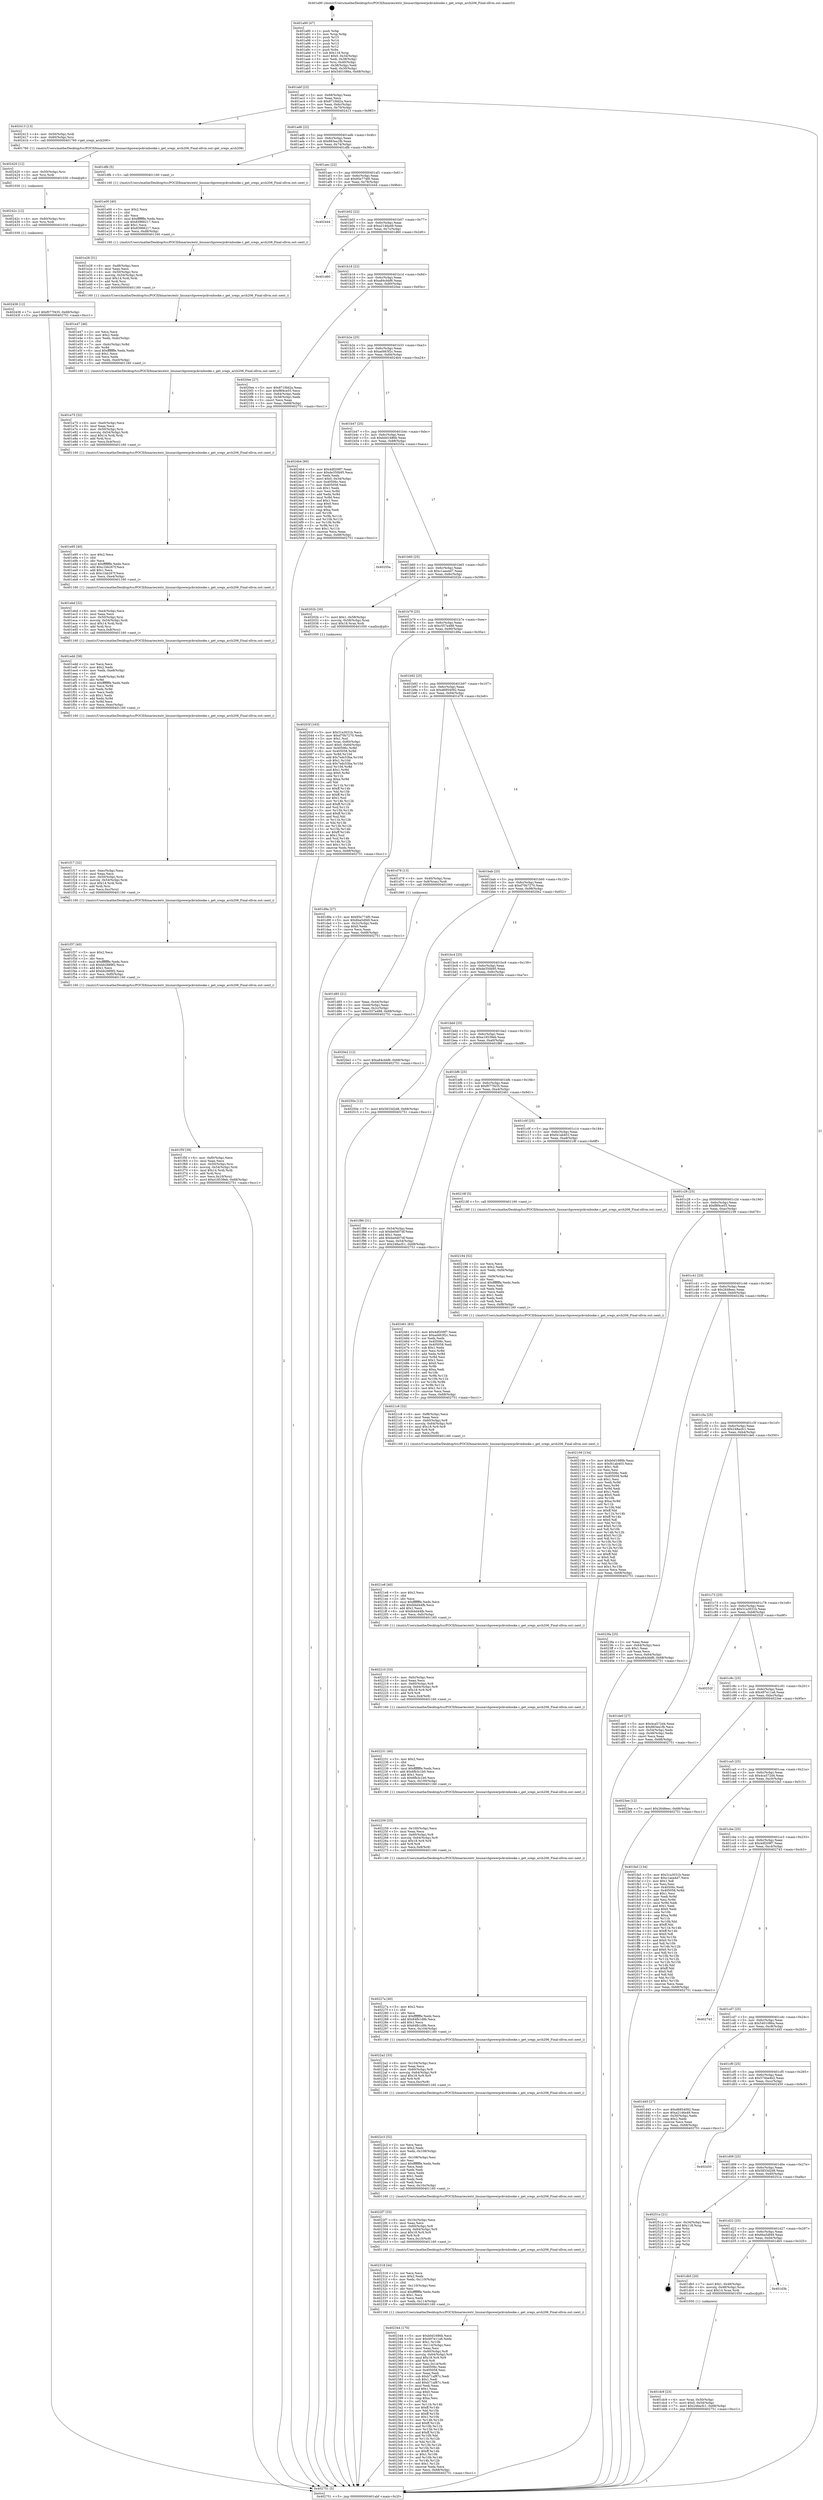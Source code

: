 digraph "0x401a90" {
  label = "0x401a90 (/mnt/c/Users/mathe/Desktop/tcc/POCII/binaries/extr_linuxarchpowerpckvmbooke.c_get_sregs_arch206_Final-ollvm.out::main(0))"
  labelloc = "t"
  node[shape=record]

  Entry [label="",width=0.3,height=0.3,shape=circle,fillcolor=black,style=filled]
  "0x401abf" [label="{
     0x401abf [23]\l
     | [instrs]\l
     &nbsp;&nbsp;0x401abf \<+3\>: mov -0x68(%rbp),%eax\l
     &nbsp;&nbsp;0x401ac2 \<+2\>: mov %eax,%ecx\l
     &nbsp;&nbsp;0x401ac4 \<+6\>: sub $0x871fdd2a,%ecx\l
     &nbsp;&nbsp;0x401aca \<+3\>: mov %eax,-0x6c(%rbp)\l
     &nbsp;&nbsp;0x401acd \<+3\>: mov %ecx,-0x70(%rbp)\l
     &nbsp;&nbsp;0x401ad0 \<+6\>: je 0000000000402413 \<main+0x983\>\l
  }"]
  "0x402413" [label="{
     0x402413 [13]\l
     | [instrs]\l
     &nbsp;&nbsp;0x402413 \<+4\>: mov -0x50(%rbp),%rdi\l
     &nbsp;&nbsp;0x402417 \<+4\>: mov -0x60(%rbp),%rsi\l
     &nbsp;&nbsp;0x40241b \<+5\>: call 0000000000401760 \<get_sregs_arch206\>\l
     | [calls]\l
     &nbsp;&nbsp;0x401760 \{1\} (/mnt/c/Users/mathe/Desktop/tcc/POCII/binaries/extr_linuxarchpowerpckvmbooke.c_get_sregs_arch206_Final-ollvm.out::get_sregs_arch206)\l
  }"]
  "0x401ad6" [label="{
     0x401ad6 [22]\l
     | [instrs]\l
     &nbsp;&nbsp;0x401ad6 \<+5\>: jmp 0000000000401adb \<main+0x4b\>\l
     &nbsp;&nbsp;0x401adb \<+3\>: mov -0x6c(%rbp),%eax\l
     &nbsp;&nbsp;0x401ade \<+5\>: sub $0x883ea1fb,%eax\l
     &nbsp;&nbsp;0x401ae3 \<+3\>: mov %eax,-0x74(%rbp)\l
     &nbsp;&nbsp;0x401ae6 \<+6\>: je 0000000000401dfb \<main+0x36b\>\l
  }"]
  Exit [label="",width=0.3,height=0.3,shape=circle,fillcolor=black,style=filled,peripheries=2]
  "0x401dfb" [label="{
     0x401dfb [5]\l
     | [instrs]\l
     &nbsp;&nbsp;0x401dfb \<+5\>: call 0000000000401160 \<next_i\>\l
     | [calls]\l
     &nbsp;&nbsp;0x401160 \{1\} (/mnt/c/Users/mathe/Desktop/tcc/POCII/binaries/extr_linuxarchpowerpckvmbooke.c_get_sregs_arch206_Final-ollvm.out::next_i)\l
  }"]
  "0x401aec" [label="{
     0x401aec [22]\l
     | [instrs]\l
     &nbsp;&nbsp;0x401aec \<+5\>: jmp 0000000000401af1 \<main+0x61\>\l
     &nbsp;&nbsp;0x401af1 \<+3\>: mov -0x6c(%rbp),%eax\l
     &nbsp;&nbsp;0x401af4 \<+5\>: sub $0x95e774f0,%eax\l
     &nbsp;&nbsp;0x401af9 \<+3\>: mov %eax,-0x78(%rbp)\l
     &nbsp;&nbsp;0x401afc \<+6\>: je 0000000000402444 \<main+0x9b4\>\l
  }"]
  "0x402438" [label="{
     0x402438 [12]\l
     | [instrs]\l
     &nbsp;&nbsp;0x402438 \<+7\>: movl $0xf077f435,-0x68(%rbp)\l
     &nbsp;&nbsp;0x40243f \<+5\>: jmp 0000000000402751 \<main+0xcc1\>\l
  }"]
  "0x402444" [label="{
     0x402444\l
  }", style=dashed]
  "0x401b02" [label="{
     0x401b02 [22]\l
     | [instrs]\l
     &nbsp;&nbsp;0x401b02 \<+5\>: jmp 0000000000401b07 \<main+0x77\>\l
     &nbsp;&nbsp;0x401b07 \<+3\>: mov -0x6c(%rbp),%eax\l
     &nbsp;&nbsp;0x401b0a \<+5\>: sub $0xa2146a49,%eax\l
     &nbsp;&nbsp;0x401b0f \<+3\>: mov %eax,-0x7c(%rbp)\l
     &nbsp;&nbsp;0x401b12 \<+6\>: je 0000000000401d60 \<main+0x2d0\>\l
  }"]
  "0x40242c" [label="{
     0x40242c [12]\l
     | [instrs]\l
     &nbsp;&nbsp;0x40242c \<+4\>: mov -0x60(%rbp),%rsi\l
     &nbsp;&nbsp;0x402430 \<+3\>: mov %rsi,%rdi\l
     &nbsp;&nbsp;0x402433 \<+5\>: call 0000000000401030 \<free@plt\>\l
     | [calls]\l
     &nbsp;&nbsp;0x401030 \{1\} (unknown)\l
  }"]
  "0x401d60" [label="{
     0x401d60\l
  }", style=dashed]
  "0x401b18" [label="{
     0x401b18 [22]\l
     | [instrs]\l
     &nbsp;&nbsp;0x401b18 \<+5\>: jmp 0000000000401b1d \<main+0x8d\>\l
     &nbsp;&nbsp;0x401b1d \<+3\>: mov -0x6c(%rbp),%eax\l
     &nbsp;&nbsp;0x401b20 \<+5\>: sub $0xa84cbbf6,%eax\l
     &nbsp;&nbsp;0x401b25 \<+3\>: mov %eax,-0x80(%rbp)\l
     &nbsp;&nbsp;0x401b28 \<+6\>: je 00000000004020ee \<main+0x65e\>\l
  }"]
  "0x402420" [label="{
     0x402420 [12]\l
     | [instrs]\l
     &nbsp;&nbsp;0x402420 \<+4\>: mov -0x50(%rbp),%rsi\l
     &nbsp;&nbsp;0x402424 \<+3\>: mov %rsi,%rdi\l
     &nbsp;&nbsp;0x402427 \<+5\>: call 0000000000401030 \<free@plt\>\l
     | [calls]\l
     &nbsp;&nbsp;0x401030 \{1\} (unknown)\l
  }"]
  "0x4020ee" [label="{
     0x4020ee [27]\l
     | [instrs]\l
     &nbsp;&nbsp;0x4020ee \<+5\>: mov $0x871fdd2a,%eax\l
     &nbsp;&nbsp;0x4020f3 \<+5\>: mov $0xf8f4ce55,%ecx\l
     &nbsp;&nbsp;0x4020f8 \<+3\>: mov -0x64(%rbp),%edx\l
     &nbsp;&nbsp;0x4020fb \<+3\>: cmp -0x58(%rbp),%edx\l
     &nbsp;&nbsp;0x4020fe \<+3\>: cmovl %ecx,%eax\l
     &nbsp;&nbsp;0x402101 \<+3\>: mov %eax,-0x68(%rbp)\l
     &nbsp;&nbsp;0x402104 \<+5\>: jmp 0000000000402751 \<main+0xcc1\>\l
  }"]
  "0x401b2e" [label="{
     0x401b2e [25]\l
     | [instrs]\l
     &nbsp;&nbsp;0x401b2e \<+5\>: jmp 0000000000401b33 \<main+0xa3\>\l
     &nbsp;&nbsp;0x401b33 \<+3\>: mov -0x6c(%rbp),%eax\l
     &nbsp;&nbsp;0x401b36 \<+5\>: sub $0xad463f2c,%eax\l
     &nbsp;&nbsp;0x401b3b \<+6\>: mov %eax,-0x84(%rbp)\l
     &nbsp;&nbsp;0x401b41 \<+6\>: je 00000000004024b4 \<main+0xa24\>\l
  }"]
  "0x402344" [label="{
     0x402344 [170]\l
     | [instrs]\l
     &nbsp;&nbsp;0x402344 \<+5\>: mov $0xb0d1686b,%ecx\l
     &nbsp;&nbsp;0x402349 \<+5\>: mov $0x497e11a6,%edx\l
     &nbsp;&nbsp;0x40234e \<+3\>: mov $0x1,%r10b\l
     &nbsp;&nbsp;0x402351 \<+6\>: mov -0x114(%rbp),%esi\l
     &nbsp;&nbsp;0x402357 \<+3\>: imul %eax,%esi\l
     &nbsp;&nbsp;0x40235a \<+4\>: mov -0x60(%rbp),%r8\l
     &nbsp;&nbsp;0x40235e \<+4\>: movslq -0x64(%rbp),%r9\l
     &nbsp;&nbsp;0x402362 \<+4\>: imul $0x18,%r9,%r9\l
     &nbsp;&nbsp;0x402366 \<+3\>: add %r9,%r8\l
     &nbsp;&nbsp;0x402369 \<+4\>: mov %esi,0x14(%r8)\l
     &nbsp;&nbsp;0x40236d \<+7\>: mov 0x40506c,%eax\l
     &nbsp;&nbsp;0x402374 \<+7\>: mov 0x405058,%esi\l
     &nbsp;&nbsp;0x40237b \<+2\>: mov %eax,%edi\l
     &nbsp;&nbsp;0x40237d \<+6\>: sub $0xb71af87c,%edi\l
     &nbsp;&nbsp;0x402383 \<+3\>: sub $0x1,%edi\l
     &nbsp;&nbsp;0x402386 \<+6\>: add $0xb71af87c,%edi\l
     &nbsp;&nbsp;0x40238c \<+3\>: imul %edi,%eax\l
     &nbsp;&nbsp;0x40238f \<+3\>: and $0x1,%eax\l
     &nbsp;&nbsp;0x402392 \<+3\>: cmp $0x0,%eax\l
     &nbsp;&nbsp;0x402395 \<+4\>: sete %r11b\l
     &nbsp;&nbsp;0x402399 \<+3\>: cmp $0xa,%esi\l
     &nbsp;&nbsp;0x40239c \<+3\>: setl %bl\l
     &nbsp;&nbsp;0x40239f \<+3\>: mov %r11b,%r14b\l
     &nbsp;&nbsp;0x4023a2 \<+4\>: xor $0xff,%r14b\l
     &nbsp;&nbsp;0x4023a6 \<+3\>: mov %bl,%r15b\l
     &nbsp;&nbsp;0x4023a9 \<+4\>: xor $0xff,%r15b\l
     &nbsp;&nbsp;0x4023ad \<+4\>: xor $0x1,%r10b\l
     &nbsp;&nbsp;0x4023b1 \<+3\>: mov %r14b,%r12b\l
     &nbsp;&nbsp;0x4023b4 \<+4\>: and $0xff,%r12b\l
     &nbsp;&nbsp;0x4023b8 \<+3\>: and %r10b,%r11b\l
     &nbsp;&nbsp;0x4023bb \<+3\>: mov %r15b,%r13b\l
     &nbsp;&nbsp;0x4023be \<+4\>: and $0xff,%r13b\l
     &nbsp;&nbsp;0x4023c2 \<+3\>: and %r10b,%bl\l
     &nbsp;&nbsp;0x4023c5 \<+3\>: or %r11b,%r12b\l
     &nbsp;&nbsp;0x4023c8 \<+3\>: or %bl,%r13b\l
     &nbsp;&nbsp;0x4023cb \<+3\>: xor %r13b,%r12b\l
     &nbsp;&nbsp;0x4023ce \<+3\>: or %r15b,%r14b\l
     &nbsp;&nbsp;0x4023d1 \<+4\>: xor $0xff,%r14b\l
     &nbsp;&nbsp;0x4023d5 \<+4\>: or $0x1,%r10b\l
     &nbsp;&nbsp;0x4023d9 \<+3\>: and %r10b,%r14b\l
     &nbsp;&nbsp;0x4023dc \<+3\>: or %r14b,%r12b\l
     &nbsp;&nbsp;0x4023df \<+4\>: test $0x1,%r12b\l
     &nbsp;&nbsp;0x4023e3 \<+3\>: cmovne %edx,%ecx\l
     &nbsp;&nbsp;0x4023e6 \<+3\>: mov %ecx,-0x68(%rbp)\l
     &nbsp;&nbsp;0x4023e9 \<+5\>: jmp 0000000000402751 \<main+0xcc1\>\l
  }"]
  "0x4024b4" [label="{
     0x4024b4 [90]\l
     | [instrs]\l
     &nbsp;&nbsp;0x4024b4 \<+5\>: mov $0x4df209f7,%eax\l
     &nbsp;&nbsp;0x4024b9 \<+5\>: mov $0xde350b95,%ecx\l
     &nbsp;&nbsp;0x4024be \<+2\>: xor %edx,%edx\l
     &nbsp;&nbsp;0x4024c0 \<+7\>: movl $0x0,-0x34(%rbp)\l
     &nbsp;&nbsp;0x4024c7 \<+7\>: mov 0x40506c,%esi\l
     &nbsp;&nbsp;0x4024ce \<+7\>: mov 0x405058,%edi\l
     &nbsp;&nbsp;0x4024d5 \<+3\>: sub $0x1,%edx\l
     &nbsp;&nbsp;0x4024d8 \<+3\>: mov %esi,%r8d\l
     &nbsp;&nbsp;0x4024db \<+3\>: add %edx,%r8d\l
     &nbsp;&nbsp;0x4024de \<+4\>: imul %r8d,%esi\l
     &nbsp;&nbsp;0x4024e2 \<+3\>: and $0x1,%esi\l
     &nbsp;&nbsp;0x4024e5 \<+3\>: cmp $0x0,%esi\l
     &nbsp;&nbsp;0x4024e8 \<+4\>: sete %r9b\l
     &nbsp;&nbsp;0x4024ec \<+3\>: cmp $0xa,%edi\l
     &nbsp;&nbsp;0x4024ef \<+4\>: setl %r10b\l
     &nbsp;&nbsp;0x4024f3 \<+3\>: mov %r9b,%r11b\l
     &nbsp;&nbsp;0x4024f6 \<+3\>: and %r10b,%r11b\l
     &nbsp;&nbsp;0x4024f9 \<+3\>: xor %r10b,%r9b\l
     &nbsp;&nbsp;0x4024fc \<+3\>: or %r9b,%r11b\l
     &nbsp;&nbsp;0x4024ff \<+4\>: test $0x1,%r11b\l
     &nbsp;&nbsp;0x402503 \<+3\>: cmovne %ecx,%eax\l
     &nbsp;&nbsp;0x402506 \<+3\>: mov %eax,-0x68(%rbp)\l
     &nbsp;&nbsp;0x402509 \<+5\>: jmp 0000000000402751 \<main+0xcc1\>\l
  }"]
  "0x401b47" [label="{
     0x401b47 [25]\l
     | [instrs]\l
     &nbsp;&nbsp;0x401b47 \<+5\>: jmp 0000000000401b4c \<main+0xbc\>\l
     &nbsp;&nbsp;0x401b4c \<+3\>: mov -0x6c(%rbp),%eax\l
     &nbsp;&nbsp;0x401b4f \<+5\>: sub $0xb0d1686b,%eax\l
     &nbsp;&nbsp;0x401b54 \<+6\>: mov %eax,-0x88(%rbp)\l
     &nbsp;&nbsp;0x401b5a \<+6\>: je 000000000040255a \<main+0xaca\>\l
  }"]
  "0x402318" [label="{
     0x402318 [44]\l
     | [instrs]\l
     &nbsp;&nbsp;0x402318 \<+2\>: xor %ecx,%ecx\l
     &nbsp;&nbsp;0x40231a \<+5\>: mov $0x2,%edx\l
     &nbsp;&nbsp;0x40231f \<+6\>: mov %edx,-0x110(%rbp)\l
     &nbsp;&nbsp;0x402325 \<+1\>: cltd\l
     &nbsp;&nbsp;0x402326 \<+6\>: mov -0x110(%rbp),%esi\l
     &nbsp;&nbsp;0x40232c \<+2\>: idiv %esi\l
     &nbsp;&nbsp;0x40232e \<+6\>: imul $0xfffffffe,%edx,%edx\l
     &nbsp;&nbsp;0x402334 \<+3\>: sub $0x1,%ecx\l
     &nbsp;&nbsp;0x402337 \<+2\>: sub %ecx,%edx\l
     &nbsp;&nbsp;0x402339 \<+6\>: mov %edx,-0x114(%rbp)\l
     &nbsp;&nbsp;0x40233f \<+5\>: call 0000000000401160 \<next_i\>\l
     | [calls]\l
     &nbsp;&nbsp;0x401160 \{1\} (/mnt/c/Users/mathe/Desktop/tcc/POCII/binaries/extr_linuxarchpowerpckvmbooke.c_get_sregs_arch206_Final-ollvm.out::next_i)\l
  }"]
  "0x40255a" [label="{
     0x40255a\l
  }", style=dashed]
  "0x401b60" [label="{
     0x401b60 [25]\l
     | [instrs]\l
     &nbsp;&nbsp;0x401b60 \<+5\>: jmp 0000000000401b65 \<main+0xd5\>\l
     &nbsp;&nbsp;0x401b65 \<+3\>: mov -0x6c(%rbp),%eax\l
     &nbsp;&nbsp;0x401b68 \<+5\>: sub $0xc1aea4d7,%eax\l
     &nbsp;&nbsp;0x401b6d \<+6\>: mov %eax,-0x8c(%rbp)\l
     &nbsp;&nbsp;0x401b73 \<+6\>: je 000000000040202b \<main+0x59b\>\l
  }"]
  "0x4022f7" [label="{
     0x4022f7 [33]\l
     | [instrs]\l
     &nbsp;&nbsp;0x4022f7 \<+6\>: mov -0x10c(%rbp),%ecx\l
     &nbsp;&nbsp;0x4022fd \<+3\>: imul %eax,%ecx\l
     &nbsp;&nbsp;0x402300 \<+4\>: mov -0x60(%rbp),%r8\l
     &nbsp;&nbsp;0x402304 \<+4\>: movslq -0x64(%rbp),%r9\l
     &nbsp;&nbsp;0x402308 \<+4\>: imul $0x18,%r9,%r9\l
     &nbsp;&nbsp;0x40230c \<+3\>: add %r9,%r8\l
     &nbsp;&nbsp;0x40230f \<+4\>: mov %ecx,0x10(%r8)\l
     &nbsp;&nbsp;0x402313 \<+5\>: call 0000000000401160 \<next_i\>\l
     | [calls]\l
     &nbsp;&nbsp;0x401160 \{1\} (/mnt/c/Users/mathe/Desktop/tcc/POCII/binaries/extr_linuxarchpowerpckvmbooke.c_get_sregs_arch206_Final-ollvm.out::next_i)\l
  }"]
  "0x40202b" [label="{
     0x40202b [20]\l
     | [instrs]\l
     &nbsp;&nbsp;0x40202b \<+7\>: movl $0x1,-0x58(%rbp)\l
     &nbsp;&nbsp;0x402032 \<+4\>: movslq -0x58(%rbp),%rax\l
     &nbsp;&nbsp;0x402036 \<+4\>: imul $0x18,%rax,%rdi\l
     &nbsp;&nbsp;0x40203a \<+5\>: call 0000000000401050 \<malloc@plt\>\l
     | [calls]\l
     &nbsp;&nbsp;0x401050 \{1\} (unknown)\l
  }"]
  "0x401b79" [label="{
     0x401b79 [25]\l
     | [instrs]\l
     &nbsp;&nbsp;0x401b79 \<+5\>: jmp 0000000000401b7e \<main+0xee\>\l
     &nbsp;&nbsp;0x401b7e \<+3\>: mov -0x6c(%rbp),%eax\l
     &nbsp;&nbsp;0x401b81 \<+5\>: sub $0xc557a488,%eax\l
     &nbsp;&nbsp;0x401b86 \<+6\>: mov %eax,-0x90(%rbp)\l
     &nbsp;&nbsp;0x401b8c \<+6\>: je 0000000000401d9a \<main+0x30a\>\l
  }"]
  "0x4022c3" [label="{
     0x4022c3 [52]\l
     | [instrs]\l
     &nbsp;&nbsp;0x4022c3 \<+2\>: xor %ecx,%ecx\l
     &nbsp;&nbsp;0x4022c5 \<+5\>: mov $0x2,%edx\l
     &nbsp;&nbsp;0x4022ca \<+6\>: mov %edx,-0x108(%rbp)\l
     &nbsp;&nbsp;0x4022d0 \<+1\>: cltd\l
     &nbsp;&nbsp;0x4022d1 \<+6\>: mov -0x108(%rbp),%esi\l
     &nbsp;&nbsp;0x4022d7 \<+2\>: idiv %esi\l
     &nbsp;&nbsp;0x4022d9 \<+6\>: imul $0xfffffffe,%edx,%edx\l
     &nbsp;&nbsp;0x4022df \<+2\>: mov %ecx,%edi\l
     &nbsp;&nbsp;0x4022e1 \<+2\>: sub %edx,%edi\l
     &nbsp;&nbsp;0x4022e3 \<+2\>: mov %ecx,%edx\l
     &nbsp;&nbsp;0x4022e5 \<+3\>: sub $0x1,%edx\l
     &nbsp;&nbsp;0x4022e8 \<+2\>: add %edx,%edi\l
     &nbsp;&nbsp;0x4022ea \<+2\>: sub %edi,%ecx\l
     &nbsp;&nbsp;0x4022ec \<+6\>: mov %ecx,-0x10c(%rbp)\l
     &nbsp;&nbsp;0x4022f2 \<+5\>: call 0000000000401160 \<next_i\>\l
     | [calls]\l
     &nbsp;&nbsp;0x401160 \{1\} (/mnt/c/Users/mathe/Desktop/tcc/POCII/binaries/extr_linuxarchpowerpckvmbooke.c_get_sregs_arch206_Final-ollvm.out::next_i)\l
  }"]
  "0x401d9a" [label="{
     0x401d9a [27]\l
     | [instrs]\l
     &nbsp;&nbsp;0x401d9a \<+5\>: mov $0x95e774f0,%eax\l
     &nbsp;&nbsp;0x401d9f \<+5\>: mov $0x6ba5df49,%ecx\l
     &nbsp;&nbsp;0x401da4 \<+3\>: mov -0x2c(%rbp),%edx\l
     &nbsp;&nbsp;0x401da7 \<+3\>: cmp $0x0,%edx\l
     &nbsp;&nbsp;0x401daa \<+3\>: cmove %ecx,%eax\l
     &nbsp;&nbsp;0x401dad \<+3\>: mov %eax,-0x68(%rbp)\l
     &nbsp;&nbsp;0x401db0 \<+5\>: jmp 0000000000402751 \<main+0xcc1\>\l
  }"]
  "0x401b92" [label="{
     0x401b92 [25]\l
     | [instrs]\l
     &nbsp;&nbsp;0x401b92 \<+5\>: jmp 0000000000401b97 \<main+0x107\>\l
     &nbsp;&nbsp;0x401b97 \<+3\>: mov -0x6c(%rbp),%eax\l
     &nbsp;&nbsp;0x401b9a \<+5\>: sub $0xd6854092,%eax\l
     &nbsp;&nbsp;0x401b9f \<+6\>: mov %eax,-0x94(%rbp)\l
     &nbsp;&nbsp;0x401ba5 \<+6\>: je 0000000000401d78 \<main+0x2e8\>\l
  }"]
  "0x4022a2" [label="{
     0x4022a2 [33]\l
     | [instrs]\l
     &nbsp;&nbsp;0x4022a2 \<+6\>: mov -0x104(%rbp),%ecx\l
     &nbsp;&nbsp;0x4022a8 \<+3\>: imul %eax,%ecx\l
     &nbsp;&nbsp;0x4022ab \<+4\>: mov -0x60(%rbp),%r8\l
     &nbsp;&nbsp;0x4022af \<+4\>: movslq -0x64(%rbp),%r9\l
     &nbsp;&nbsp;0x4022b3 \<+4\>: imul $0x18,%r9,%r9\l
     &nbsp;&nbsp;0x4022b7 \<+3\>: add %r9,%r8\l
     &nbsp;&nbsp;0x4022ba \<+4\>: mov %ecx,0xc(%r8)\l
     &nbsp;&nbsp;0x4022be \<+5\>: call 0000000000401160 \<next_i\>\l
     | [calls]\l
     &nbsp;&nbsp;0x401160 \{1\} (/mnt/c/Users/mathe/Desktop/tcc/POCII/binaries/extr_linuxarchpowerpckvmbooke.c_get_sregs_arch206_Final-ollvm.out::next_i)\l
  }"]
  "0x401d78" [label="{
     0x401d78 [13]\l
     | [instrs]\l
     &nbsp;&nbsp;0x401d78 \<+4\>: mov -0x40(%rbp),%rax\l
     &nbsp;&nbsp;0x401d7c \<+4\>: mov 0x8(%rax),%rdi\l
     &nbsp;&nbsp;0x401d80 \<+5\>: call 0000000000401060 \<atoi@plt\>\l
     | [calls]\l
     &nbsp;&nbsp;0x401060 \{1\} (unknown)\l
  }"]
  "0x401bab" [label="{
     0x401bab [25]\l
     | [instrs]\l
     &nbsp;&nbsp;0x401bab \<+5\>: jmp 0000000000401bb0 \<main+0x120\>\l
     &nbsp;&nbsp;0x401bb0 \<+3\>: mov -0x6c(%rbp),%eax\l
     &nbsp;&nbsp;0x401bb3 \<+5\>: sub $0xd70b7270,%eax\l
     &nbsp;&nbsp;0x401bb8 \<+6\>: mov %eax,-0x98(%rbp)\l
     &nbsp;&nbsp;0x401bbe \<+6\>: je 00000000004020e2 \<main+0x652\>\l
  }"]
  "0x40227a" [label="{
     0x40227a [40]\l
     | [instrs]\l
     &nbsp;&nbsp;0x40227a \<+5\>: mov $0x2,%ecx\l
     &nbsp;&nbsp;0x40227f \<+1\>: cltd\l
     &nbsp;&nbsp;0x402280 \<+2\>: idiv %ecx\l
     &nbsp;&nbsp;0x402282 \<+6\>: imul $0xfffffffe,%edx,%ecx\l
     &nbsp;&nbsp;0x402288 \<+6\>: add $0x64fb1d9b,%ecx\l
     &nbsp;&nbsp;0x40228e \<+3\>: add $0x1,%ecx\l
     &nbsp;&nbsp;0x402291 \<+6\>: sub $0x64fb1d9b,%ecx\l
     &nbsp;&nbsp;0x402297 \<+6\>: mov %ecx,-0x104(%rbp)\l
     &nbsp;&nbsp;0x40229d \<+5\>: call 0000000000401160 \<next_i\>\l
     | [calls]\l
     &nbsp;&nbsp;0x401160 \{1\} (/mnt/c/Users/mathe/Desktop/tcc/POCII/binaries/extr_linuxarchpowerpckvmbooke.c_get_sregs_arch206_Final-ollvm.out::next_i)\l
  }"]
  "0x4020e2" [label="{
     0x4020e2 [12]\l
     | [instrs]\l
     &nbsp;&nbsp;0x4020e2 \<+7\>: movl $0xa84cbbf6,-0x68(%rbp)\l
     &nbsp;&nbsp;0x4020e9 \<+5\>: jmp 0000000000402751 \<main+0xcc1\>\l
  }"]
  "0x401bc4" [label="{
     0x401bc4 [25]\l
     | [instrs]\l
     &nbsp;&nbsp;0x401bc4 \<+5\>: jmp 0000000000401bc9 \<main+0x139\>\l
     &nbsp;&nbsp;0x401bc9 \<+3\>: mov -0x6c(%rbp),%eax\l
     &nbsp;&nbsp;0x401bcc \<+5\>: sub $0xde350b95,%eax\l
     &nbsp;&nbsp;0x401bd1 \<+6\>: mov %eax,-0x9c(%rbp)\l
     &nbsp;&nbsp;0x401bd7 \<+6\>: je 000000000040250e \<main+0xa7e\>\l
  }"]
  "0x402259" [label="{
     0x402259 [33]\l
     | [instrs]\l
     &nbsp;&nbsp;0x402259 \<+6\>: mov -0x100(%rbp),%ecx\l
     &nbsp;&nbsp;0x40225f \<+3\>: imul %eax,%ecx\l
     &nbsp;&nbsp;0x402262 \<+4\>: mov -0x60(%rbp),%r8\l
     &nbsp;&nbsp;0x402266 \<+4\>: movslq -0x64(%rbp),%r9\l
     &nbsp;&nbsp;0x40226a \<+4\>: imul $0x18,%r9,%r9\l
     &nbsp;&nbsp;0x40226e \<+3\>: add %r9,%r8\l
     &nbsp;&nbsp;0x402271 \<+4\>: mov %ecx,0x8(%r8)\l
     &nbsp;&nbsp;0x402275 \<+5\>: call 0000000000401160 \<next_i\>\l
     | [calls]\l
     &nbsp;&nbsp;0x401160 \{1\} (/mnt/c/Users/mathe/Desktop/tcc/POCII/binaries/extr_linuxarchpowerpckvmbooke.c_get_sregs_arch206_Final-ollvm.out::next_i)\l
  }"]
  "0x40250e" [label="{
     0x40250e [12]\l
     | [instrs]\l
     &nbsp;&nbsp;0x40250e \<+7\>: movl $0x5833d2d8,-0x68(%rbp)\l
     &nbsp;&nbsp;0x402515 \<+5\>: jmp 0000000000402751 \<main+0xcc1\>\l
  }"]
  "0x401bdd" [label="{
     0x401bdd [25]\l
     | [instrs]\l
     &nbsp;&nbsp;0x401bdd \<+5\>: jmp 0000000000401be2 \<main+0x152\>\l
     &nbsp;&nbsp;0x401be2 \<+3\>: mov -0x6c(%rbp),%eax\l
     &nbsp;&nbsp;0x401be5 \<+5\>: sub $0xe18539eb,%eax\l
     &nbsp;&nbsp;0x401bea \<+6\>: mov %eax,-0xa0(%rbp)\l
     &nbsp;&nbsp;0x401bf0 \<+6\>: je 0000000000401f86 \<main+0x4f6\>\l
  }"]
  "0x402231" [label="{
     0x402231 [40]\l
     | [instrs]\l
     &nbsp;&nbsp;0x402231 \<+5\>: mov $0x2,%ecx\l
     &nbsp;&nbsp;0x402236 \<+1\>: cltd\l
     &nbsp;&nbsp;0x402237 \<+2\>: idiv %ecx\l
     &nbsp;&nbsp;0x402239 \<+6\>: imul $0xfffffffe,%edx,%ecx\l
     &nbsp;&nbsp;0x40223f \<+6\>: add $0x6fb3c1b0,%ecx\l
     &nbsp;&nbsp;0x402245 \<+3\>: add $0x1,%ecx\l
     &nbsp;&nbsp;0x402248 \<+6\>: sub $0x6fb3c1b0,%ecx\l
     &nbsp;&nbsp;0x40224e \<+6\>: mov %ecx,-0x100(%rbp)\l
     &nbsp;&nbsp;0x402254 \<+5\>: call 0000000000401160 \<next_i\>\l
     | [calls]\l
     &nbsp;&nbsp;0x401160 \{1\} (/mnt/c/Users/mathe/Desktop/tcc/POCII/binaries/extr_linuxarchpowerpckvmbooke.c_get_sregs_arch206_Final-ollvm.out::next_i)\l
  }"]
  "0x401f86" [label="{
     0x401f86 [31]\l
     | [instrs]\l
     &nbsp;&nbsp;0x401f86 \<+3\>: mov -0x54(%rbp),%eax\l
     &nbsp;&nbsp;0x401f89 \<+5\>: sub $0xbe0d07df,%eax\l
     &nbsp;&nbsp;0x401f8e \<+3\>: add $0x1,%eax\l
     &nbsp;&nbsp;0x401f91 \<+5\>: add $0xbe0d07df,%eax\l
     &nbsp;&nbsp;0x401f96 \<+3\>: mov %eax,-0x54(%rbp)\l
     &nbsp;&nbsp;0x401f99 \<+7\>: movl $0x248acfc1,-0x68(%rbp)\l
     &nbsp;&nbsp;0x401fa0 \<+5\>: jmp 0000000000402751 \<main+0xcc1\>\l
  }"]
  "0x401bf6" [label="{
     0x401bf6 [25]\l
     | [instrs]\l
     &nbsp;&nbsp;0x401bf6 \<+5\>: jmp 0000000000401bfb \<main+0x16b\>\l
     &nbsp;&nbsp;0x401bfb \<+3\>: mov -0x6c(%rbp),%eax\l
     &nbsp;&nbsp;0x401bfe \<+5\>: sub $0xf077f435,%eax\l
     &nbsp;&nbsp;0x401c03 \<+6\>: mov %eax,-0xa4(%rbp)\l
     &nbsp;&nbsp;0x401c09 \<+6\>: je 0000000000402461 \<main+0x9d1\>\l
  }"]
  "0x402210" [label="{
     0x402210 [33]\l
     | [instrs]\l
     &nbsp;&nbsp;0x402210 \<+6\>: mov -0xfc(%rbp),%ecx\l
     &nbsp;&nbsp;0x402216 \<+3\>: imul %eax,%ecx\l
     &nbsp;&nbsp;0x402219 \<+4\>: mov -0x60(%rbp),%r8\l
     &nbsp;&nbsp;0x40221d \<+4\>: movslq -0x64(%rbp),%r9\l
     &nbsp;&nbsp;0x402221 \<+4\>: imul $0x18,%r9,%r9\l
     &nbsp;&nbsp;0x402225 \<+3\>: add %r9,%r8\l
     &nbsp;&nbsp;0x402228 \<+4\>: mov %ecx,0x4(%r8)\l
     &nbsp;&nbsp;0x40222c \<+5\>: call 0000000000401160 \<next_i\>\l
     | [calls]\l
     &nbsp;&nbsp;0x401160 \{1\} (/mnt/c/Users/mathe/Desktop/tcc/POCII/binaries/extr_linuxarchpowerpckvmbooke.c_get_sregs_arch206_Final-ollvm.out::next_i)\l
  }"]
  "0x402461" [label="{
     0x402461 [83]\l
     | [instrs]\l
     &nbsp;&nbsp;0x402461 \<+5\>: mov $0x4df209f7,%eax\l
     &nbsp;&nbsp;0x402466 \<+5\>: mov $0xad463f2c,%ecx\l
     &nbsp;&nbsp;0x40246b \<+2\>: xor %edx,%edx\l
     &nbsp;&nbsp;0x40246d \<+7\>: mov 0x40506c,%esi\l
     &nbsp;&nbsp;0x402474 \<+7\>: mov 0x405058,%edi\l
     &nbsp;&nbsp;0x40247b \<+3\>: sub $0x1,%edx\l
     &nbsp;&nbsp;0x40247e \<+3\>: mov %esi,%r8d\l
     &nbsp;&nbsp;0x402481 \<+3\>: add %edx,%r8d\l
     &nbsp;&nbsp;0x402484 \<+4\>: imul %r8d,%esi\l
     &nbsp;&nbsp;0x402488 \<+3\>: and $0x1,%esi\l
     &nbsp;&nbsp;0x40248b \<+3\>: cmp $0x0,%esi\l
     &nbsp;&nbsp;0x40248e \<+4\>: sete %r9b\l
     &nbsp;&nbsp;0x402492 \<+3\>: cmp $0xa,%edi\l
     &nbsp;&nbsp;0x402495 \<+4\>: setl %r10b\l
     &nbsp;&nbsp;0x402499 \<+3\>: mov %r9b,%r11b\l
     &nbsp;&nbsp;0x40249c \<+3\>: and %r10b,%r11b\l
     &nbsp;&nbsp;0x40249f \<+3\>: xor %r10b,%r9b\l
     &nbsp;&nbsp;0x4024a2 \<+3\>: or %r9b,%r11b\l
     &nbsp;&nbsp;0x4024a5 \<+4\>: test $0x1,%r11b\l
     &nbsp;&nbsp;0x4024a9 \<+3\>: cmovne %ecx,%eax\l
     &nbsp;&nbsp;0x4024ac \<+3\>: mov %eax,-0x68(%rbp)\l
     &nbsp;&nbsp;0x4024af \<+5\>: jmp 0000000000402751 \<main+0xcc1\>\l
  }"]
  "0x401c0f" [label="{
     0x401c0f [25]\l
     | [instrs]\l
     &nbsp;&nbsp;0x401c0f \<+5\>: jmp 0000000000401c14 \<main+0x184\>\l
     &nbsp;&nbsp;0x401c14 \<+3\>: mov -0x6c(%rbp),%eax\l
     &nbsp;&nbsp;0x401c17 \<+5\>: sub $0xf41ab403,%eax\l
     &nbsp;&nbsp;0x401c1c \<+6\>: mov %eax,-0xa8(%rbp)\l
     &nbsp;&nbsp;0x401c22 \<+6\>: je 000000000040218f \<main+0x6ff\>\l
  }"]
  "0x4021e8" [label="{
     0x4021e8 [40]\l
     | [instrs]\l
     &nbsp;&nbsp;0x4021e8 \<+5\>: mov $0x2,%ecx\l
     &nbsp;&nbsp;0x4021ed \<+1\>: cltd\l
     &nbsp;&nbsp;0x4021ee \<+2\>: idiv %ecx\l
     &nbsp;&nbsp;0x4021f0 \<+6\>: imul $0xfffffffe,%edx,%ecx\l
     &nbsp;&nbsp;0x4021f6 \<+6\>: add $0xfd4d44fb,%ecx\l
     &nbsp;&nbsp;0x4021fc \<+3\>: add $0x1,%ecx\l
     &nbsp;&nbsp;0x4021ff \<+6\>: sub $0xfd4d44fb,%ecx\l
     &nbsp;&nbsp;0x402205 \<+6\>: mov %ecx,-0xfc(%rbp)\l
     &nbsp;&nbsp;0x40220b \<+5\>: call 0000000000401160 \<next_i\>\l
     | [calls]\l
     &nbsp;&nbsp;0x401160 \{1\} (/mnt/c/Users/mathe/Desktop/tcc/POCII/binaries/extr_linuxarchpowerpckvmbooke.c_get_sregs_arch206_Final-ollvm.out::next_i)\l
  }"]
  "0x40218f" [label="{
     0x40218f [5]\l
     | [instrs]\l
     &nbsp;&nbsp;0x40218f \<+5\>: call 0000000000401160 \<next_i\>\l
     | [calls]\l
     &nbsp;&nbsp;0x401160 \{1\} (/mnt/c/Users/mathe/Desktop/tcc/POCII/binaries/extr_linuxarchpowerpckvmbooke.c_get_sregs_arch206_Final-ollvm.out::next_i)\l
  }"]
  "0x401c28" [label="{
     0x401c28 [25]\l
     | [instrs]\l
     &nbsp;&nbsp;0x401c28 \<+5\>: jmp 0000000000401c2d \<main+0x19d\>\l
     &nbsp;&nbsp;0x401c2d \<+3\>: mov -0x6c(%rbp),%eax\l
     &nbsp;&nbsp;0x401c30 \<+5\>: sub $0xf8f4ce55,%eax\l
     &nbsp;&nbsp;0x401c35 \<+6\>: mov %eax,-0xac(%rbp)\l
     &nbsp;&nbsp;0x401c3b \<+6\>: je 0000000000402109 \<main+0x679\>\l
  }"]
  "0x4021c8" [label="{
     0x4021c8 [32]\l
     | [instrs]\l
     &nbsp;&nbsp;0x4021c8 \<+6\>: mov -0xf8(%rbp),%ecx\l
     &nbsp;&nbsp;0x4021ce \<+3\>: imul %eax,%ecx\l
     &nbsp;&nbsp;0x4021d1 \<+4\>: mov -0x60(%rbp),%r8\l
     &nbsp;&nbsp;0x4021d5 \<+4\>: movslq -0x64(%rbp),%r9\l
     &nbsp;&nbsp;0x4021d9 \<+4\>: imul $0x18,%r9,%r9\l
     &nbsp;&nbsp;0x4021dd \<+3\>: add %r9,%r8\l
     &nbsp;&nbsp;0x4021e0 \<+3\>: mov %ecx,(%r8)\l
     &nbsp;&nbsp;0x4021e3 \<+5\>: call 0000000000401160 \<next_i\>\l
     | [calls]\l
     &nbsp;&nbsp;0x401160 \{1\} (/mnt/c/Users/mathe/Desktop/tcc/POCII/binaries/extr_linuxarchpowerpckvmbooke.c_get_sregs_arch206_Final-ollvm.out::next_i)\l
  }"]
  "0x402109" [label="{
     0x402109 [134]\l
     | [instrs]\l
     &nbsp;&nbsp;0x402109 \<+5\>: mov $0xb0d1686b,%eax\l
     &nbsp;&nbsp;0x40210e \<+5\>: mov $0xf41ab403,%ecx\l
     &nbsp;&nbsp;0x402113 \<+2\>: mov $0x1,%dl\l
     &nbsp;&nbsp;0x402115 \<+2\>: xor %esi,%esi\l
     &nbsp;&nbsp;0x402117 \<+7\>: mov 0x40506c,%edi\l
     &nbsp;&nbsp;0x40211e \<+8\>: mov 0x405058,%r8d\l
     &nbsp;&nbsp;0x402126 \<+3\>: sub $0x1,%esi\l
     &nbsp;&nbsp;0x402129 \<+3\>: mov %edi,%r9d\l
     &nbsp;&nbsp;0x40212c \<+3\>: add %esi,%r9d\l
     &nbsp;&nbsp;0x40212f \<+4\>: imul %r9d,%edi\l
     &nbsp;&nbsp;0x402133 \<+3\>: and $0x1,%edi\l
     &nbsp;&nbsp;0x402136 \<+3\>: cmp $0x0,%edi\l
     &nbsp;&nbsp;0x402139 \<+4\>: sete %r10b\l
     &nbsp;&nbsp;0x40213d \<+4\>: cmp $0xa,%r8d\l
     &nbsp;&nbsp;0x402141 \<+4\>: setl %r11b\l
     &nbsp;&nbsp;0x402145 \<+3\>: mov %r10b,%bl\l
     &nbsp;&nbsp;0x402148 \<+3\>: xor $0xff,%bl\l
     &nbsp;&nbsp;0x40214b \<+3\>: mov %r11b,%r14b\l
     &nbsp;&nbsp;0x40214e \<+4\>: xor $0xff,%r14b\l
     &nbsp;&nbsp;0x402152 \<+3\>: xor $0x0,%dl\l
     &nbsp;&nbsp;0x402155 \<+3\>: mov %bl,%r15b\l
     &nbsp;&nbsp;0x402158 \<+4\>: and $0x0,%r15b\l
     &nbsp;&nbsp;0x40215c \<+3\>: and %dl,%r10b\l
     &nbsp;&nbsp;0x40215f \<+3\>: mov %r14b,%r12b\l
     &nbsp;&nbsp;0x402162 \<+4\>: and $0x0,%r12b\l
     &nbsp;&nbsp;0x402166 \<+3\>: and %dl,%r11b\l
     &nbsp;&nbsp;0x402169 \<+3\>: or %r10b,%r15b\l
     &nbsp;&nbsp;0x40216c \<+3\>: or %r11b,%r12b\l
     &nbsp;&nbsp;0x40216f \<+3\>: xor %r12b,%r15b\l
     &nbsp;&nbsp;0x402172 \<+3\>: or %r14b,%bl\l
     &nbsp;&nbsp;0x402175 \<+3\>: xor $0xff,%bl\l
     &nbsp;&nbsp;0x402178 \<+3\>: or $0x0,%dl\l
     &nbsp;&nbsp;0x40217b \<+2\>: and %dl,%bl\l
     &nbsp;&nbsp;0x40217d \<+3\>: or %bl,%r15b\l
     &nbsp;&nbsp;0x402180 \<+4\>: test $0x1,%r15b\l
     &nbsp;&nbsp;0x402184 \<+3\>: cmovne %ecx,%eax\l
     &nbsp;&nbsp;0x402187 \<+3\>: mov %eax,-0x68(%rbp)\l
     &nbsp;&nbsp;0x40218a \<+5\>: jmp 0000000000402751 \<main+0xcc1\>\l
  }"]
  "0x401c41" [label="{
     0x401c41 [25]\l
     | [instrs]\l
     &nbsp;&nbsp;0x401c41 \<+5\>: jmp 0000000000401c46 \<main+0x1b6\>\l
     &nbsp;&nbsp;0x401c46 \<+3\>: mov -0x6c(%rbp),%eax\l
     &nbsp;&nbsp;0x401c49 \<+5\>: sub $0x2648eec,%eax\l
     &nbsp;&nbsp;0x401c4e \<+6\>: mov %eax,-0xb0(%rbp)\l
     &nbsp;&nbsp;0x401c54 \<+6\>: je 00000000004023fa \<main+0x96a\>\l
  }"]
  "0x402194" [label="{
     0x402194 [52]\l
     | [instrs]\l
     &nbsp;&nbsp;0x402194 \<+2\>: xor %ecx,%ecx\l
     &nbsp;&nbsp;0x402196 \<+5\>: mov $0x2,%edx\l
     &nbsp;&nbsp;0x40219b \<+6\>: mov %edx,-0xf4(%rbp)\l
     &nbsp;&nbsp;0x4021a1 \<+1\>: cltd\l
     &nbsp;&nbsp;0x4021a2 \<+6\>: mov -0xf4(%rbp),%esi\l
     &nbsp;&nbsp;0x4021a8 \<+2\>: idiv %esi\l
     &nbsp;&nbsp;0x4021aa \<+6\>: imul $0xfffffffe,%edx,%edx\l
     &nbsp;&nbsp;0x4021b0 \<+2\>: mov %ecx,%edi\l
     &nbsp;&nbsp;0x4021b2 \<+2\>: sub %edx,%edi\l
     &nbsp;&nbsp;0x4021b4 \<+2\>: mov %ecx,%edx\l
     &nbsp;&nbsp;0x4021b6 \<+3\>: sub $0x1,%edx\l
     &nbsp;&nbsp;0x4021b9 \<+2\>: add %edx,%edi\l
     &nbsp;&nbsp;0x4021bb \<+2\>: sub %edi,%ecx\l
     &nbsp;&nbsp;0x4021bd \<+6\>: mov %ecx,-0xf8(%rbp)\l
     &nbsp;&nbsp;0x4021c3 \<+5\>: call 0000000000401160 \<next_i\>\l
     | [calls]\l
     &nbsp;&nbsp;0x401160 \{1\} (/mnt/c/Users/mathe/Desktop/tcc/POCII/binaries/extr_linuxarchpowerpckvmbooke.c_get_sregs_arch206_Final-ollvm.out::next_i)\l
  }"]
  "0x4023fa" [label="{
     0x4023fa [25]\l
     | [instrs]\l
     &nbsp;&nbsp;0x4023fa \<+2\>: xor %eax,%eax\l
     &nbsp;&nbsp;0x4023fc \<+3\>: mov -0x64(%rbp),%ecx\l
     &nbsp;&nbsp;0x4023ff \<+3\>: sub $0x1,%eax\l
     &nbsp;&nbsp;0x402402 \<+2\>: sub %eax,%ecx\l
     &nbsp;&nbsp;0x402404 \<+3\>: mov %ecx,-0x64(%rbp)\l
     &nbsp;&nbsp;0x402407 \<+7\>: movl $0xa84cbbf6,-0x68(%rbp)\l
     &nbsp;&nbsp;0x40240e \<+5\>: jmp 0000000000402751 \<main+0xcc1\>\l
  }"]
  "0x401c5a" [label="{
     0x401c5a [25]\l
     | [instrs]\l
     &nbsp;&nbsp;0x401c5a \<+5\>: jmp 0000000000401c5f \<main+0x1cf\>\l
     &nbsp;&nbsp;0x401c5f \<+3\>: mov -0x6c(%rbp),%eax\l
     &nbsp;&nbsp;0x401c62 \<+5\>: sub $0x248acfc1,%eax\l
     &nbsp;&nbsp;0x401c67 \<+6\>: mov %eax,-0xb4(%rbp)\l
     &nbsp;&nbsp;0x401c6d \<+6\>: je 0000000000401de0 \<main+0x350\>\l
  }"]
  "0x40203f" [label="{
     0x40203f [163]\l
     | [instrs]\l
     &nbsp;&nbsp;0x40203f \<+5\>: mov $0x31a3031b,%ecx\l
     &nbsp;&nbsp;0x402044 \<+5\>: mov $0xd70b7270,%edx\l
     &nbsp;&nbsp;0x402049 \<+3\>: mov $0x1,%sil\l
     &nbsp;&nbsp;0x40204c \<+4\>: mov %rax,-0x60(%rbp)\l
     &nbsp;&nbsp;0x402050 \<+7\>: movl $0x0,-0x64(%rbp)\l
     &nbsp;&nbsp;0x402057 \<+8\>: mov 0x40506c,%r8d\l
     &nbsp;&nbsp;0x40205f \<+8\>: mov 0x405058,%r9d\l
     &nbsp;&nbsp;0x402067 \<+3\>: mov %r8d,%r10d\l
     &nbsp;&nbsp;0x40206a \<+7\>: add $0x7edc53ba,%r10d\l
     &nbsp;&nbsp;0x402071 \<+4\>: sub $0x1,%r10d\l
     &nbsp;&nbsp;0x402075 \<+7\>: sub $0x7edc53ba,%r10d\l
     &nbsp;&nbsp;0x40207c \<+4\>: imul %r10d,%r8d\l
     &nbsp;&nbsp;0x402080 \<+4\>: and $0x1,%r8d\l
     &nbsp;&nbsp;0x402084 \<+4\>: cmp $0x0,%r8d\l
     &nbsp;&nbsp;0x402088 \<+4\>: sete %r11b\l
     &nbsp;&nbsp;0x40208c \<+4\>: cmp $0xa,%r9d\l
     &nbsp;&nbsp;0x402090 \<+3\>: setl %bl\l
     &nbsp;&nbsp;0x402093 \<+3\>: mov %r11b,%r14b\l
     &nbsp;&nbsp;0x402096 \<+4\>: xor $0xff,%r14b\l
     &nbsp;&nbsp;0x40209a \<+3\>: mov %bl,%r15b\l
     &nbsp;&nbsp;0x40209d \<+4\>: xor $0xff,%r15b\l
     &nbsp;&nbsp;0x4020a1 \<+4\>: xor $0x1,%sil\l
     &nbsp;&nbsp;0x4020a5 \<+3\>: mov %r14b,%r12b\l
     &nbsp;&nbsp;0x4020a8 \<+4\>: and $0xff,%r12b\l
     &nbsp;&nbsp;0x4020ac \<+3\>: and %sil,%r11b\l
     &nbsp;&nbsp;0x4020af \<+3\>: mov %r15b,%r13b\l
     &nbsp;&nbsp;0x4020b2 \<+4\>: and $0xff,%r13b\l
     &nbsp;&nbsp;0x4020b6 \<+3\>: and %sil,%bl\l
     &nbsp;&nbsp;0x4020b9 \<+3\>: or %r11b,%r12b\l
     &nbsp;&nbsp;0x4020bc \<+3\>: or %bl,%r13b\l
     &nbsp;&nbsp;0x4020bf \<+3\>: xor %r13b,%r12b\l
     &nbsp;&nbsp;0x4020c2 \<+3\>: or %r15b,%r14b\l
     &nbsp;&nbsp;0x4020c5 \<+4\>: xor $0xff,%r14b\l
     &nbsp;&nbsp;0x4020c9 \<+4\>: or $0x1,%sil\l
     &nbsp;&nbsp;0x4020cd \<+3\>: and %sil,%r14b\l
     &nbsp;&nbsp;0x4020d0 \<+3\>: or %r14b,%r12b\l
     &nbsp;&nbsp;0x4020d3 \<+4\>: test $0x1,%r12b\l
     &nbsp;&nbsp;0x4020d7 \<+3\>: cmovne %edx,%ecx\l
     &nbsp;&nbsp;0x4020da \<+3\>: mov %ecx,-0x68(%rbp)\l
     &nbsp;&nbsp;0x4020dd \<+5\>: jmp 0000000000402751 \<main+0xcc1\>\l
  }"]
  "0x401de0" [label="{
     0x401de0 [27]\l
     | [instrs]\l
     &nbsp;&nbsp;0x401de0 \<+5\>: mov $0x4ca572d4,%eax\l
     &nbsp;&nbsp;0x401de5 \<+5\>: mov $0x883ea1fb,%ecx\l
     &nbsp;&nbsp;0x401dea \<+3\>: mov -0x54(%rbp),%edx\l
     &nbsp;&nbsp;0x401ded \<+3\>: cmp -0x48(%rbp),%edx\l
     &nbsp;&nbsp;0x401df0 \<+3\>: cmovl %ecx,%eax\l
     &nbsp;&nbsp;0x401df3 \<+3\>: mov %eax,-0x68(%rbp)\l
     &nbsp;&nbsp;0x401df6 \<+5\>: jmp 0000000000402751 \<main+0xcc1\>\l
  }"]
  "0x401c73" [label="{
     0x401c73 [25]\l
     | [instrs]\l
     &nbsp;&nbsp;0x401c73 \<+5\>: jmp 0000000000401c78 \<main+0x1e8\>\l
     &nbsp;&nbsp;0x401c78 \<+3\>: mov -0x6c(%rbp),%eax\l
     &nbsp;&nbsp;0x401c7b \<+5\>: sub $0x31a3031b,%eax\l
     &nbsp;&nbsp;0x401c80 \<+6\>: mov %eax,-0xb8(%rbp)\l
     &nbsp;&nbsp;0x401c86 \<+6\>: je 000000000040252f \<main+0xa9f\>\l
  }"]
  "0x401f5f" [label="{
     0x401f5f [39]\l
     | [instrs]\l
     &nbsp;&nbsp;0x401f5f \<+6\>: mov -0xf0(%rbp),%ecx\l
     &nbsp;&nbsp;0x401f65 \<+3\>: imul %eax,%ecx\l
     &nbsp;&nbsp;0x401f68 \<+4\>: mov -0x50(%rbp),%rsi\l
     &nbsp;&nbsp;0x401f6c \<+4\>: movslq -0x54(%rbp),%rdi\l
     &nbsp;&nbsp;0x401f70 \<+4\>: imul $0x14,%rdi,%rdi\l
     &nbsp;&nbsp;0x401f74 \<+3\>: add %rdi,%rsi\l
     &nbsp;&nbsp;0x401f77 \<+3\>: mov %ecx,0x10(%rsi)\l
     &nbsp;&nbsp;0x401f7a \<+7\>: movl $0xe18539eb,-0x68(%rbp)\l
     &nbsp;&nbsp;0x401f81 \<+5\>: jmp 0000000000402751 \<main+0xcc1\>\l
  }"]
  "0x40252f" [label="{
     0x40252f\l
  }", style=dashed]
  "0x401c8c" [label="{
     0x401c8c [25]\l
     | [instrs]\l
     &nbsp;&nbsp;0x401c8c \<+5\>: jmp 0000000000401c91 \<main+0x201\>\l
     &nbsp;&nbsp;0x401c91 \<+3\>: mov -0x6c(%rbp),%eax\l
     &nbsp;&nbsp;0x401c94 \<+5\>: sub $0x497e11a6,%eax\l
     &nbsp;&nbsp;0x401c99 \<+6\>: mov %eax,-0xbc(%rbp)\l
     &nbsp;&nbsp;0x401c9f \<+6\>: je 00000000004023ee \<main+0x95e\>\l
  }"]
  "0x401f37" [label="{
     0x401f37 [40]\l
     | [instrs]\l
     &nbsp;&nbsp;0x401f37 \<+5\>: mov $0x2,%ecx\l
     &nbsp;&nbsp;0x401f3c \<+1\>: cltd\l
     &nbsp;&nbsp;0x401f3d \<+2\>: idiv %ecx\l
     &nbsp;&nbsp;0x401f3f \<+6\>: imul $0xfffffffe,%edx,%ecx\l
     &nbsp;&nbsp;0x401f45 \<+6\>: sub $0xbb2889f2,%ecx\l
     &nbsp;&nbsp;0x401f4b \<+3\>: add $0x1,%ecx\l
     &nbsp;&nbsp;0x401f4e \<+6\>: add $0xbb2889f2,%ecx\l
     &nbsp;&nbsp;0x401f54 \<+6\>: mov %ecx,-0xf0(%rbp)\l
     &nbsp;&nbsp;0x401f5a \<+5\>: call 0000000000401160 \<next_i\>\l
     | [calls]\l
     &nbsp;&nbsp;0x401160 \{1\} (/mnt/c/Users/mathe/Desktop/tcc/POCII/binaries/extr_linuxarchpowerpckvmbooke.c_get_sregs_arch206_Final-ollvm.out::next_i)\l
  }"]
  "0x4023ee" [label="{
     0x4023ee [12]\l
     | [instrs]\l
     &nbsp;&nbsp;0x4023ee \<+7\>: movl $0x2648eec,-0x68(%rbp)\l
     &nbsp;&nbsp;0x4023f5 \<+5\>: jmp 0000000000402751 \<main+0xcc1\>\l
  }"]
  "0x401ca5" [label="{
     0x401ca5 [25]\l
     | [instrs]\l
     &nbsp;&nbsp;0x401ca5 \<+5\>: jmp 0000000000401caa \<main+0x21a\>\l
     &nbsp;&nbsp;0x401caa \<+3\>: mov -0x6c(%rbp),%eax\l
     &nbsp;&nbsp;0x401cad \<+5\>: sub $0x4ca572d4,%eax\l
     &nbsp;&nbsp;0x401cb2 \<+6\>: mov %eax,-0xc0(%rbp)\l
     &nbsp;&nbsp;0x401cb8 \<+6\>: je 0000000000401fa5 \<main+0x515\>\l
  }"]
  "0x401f17" [label="{
     0x401f17 [32]\l
     | [instrs]\l
     &nbsp;&nbsp;0x401f17 \<+6\>: mov -0xec(%rbp),%ecx\l
     &nbsp;&nbsp;0x401f1d \<+3\>: imul %eax,%ecx\l
     &nbsp;&nbsp;0x401f20 \<+4\>: mov -0x50(%rbp),%rsi\l
     &nbsp;&nbsp;0x401f24 \<+4\>: movslq -0x54(%rbp),%rdi\l
     &nbsp;&nbsp;0x401f28 \<+4\>: imul $0x14,%rdi,%rdi\l
     &nbsp;&nbsp;0x401f2c \<+3\>: add %rdi,%rsi\l
     &nbsp;&nbsp;0x401f2f \<+3\>: mov %ecx,0xc(%rsi)\l
     &nbsp;&nbsp;0x401f32 \<+5\>: call 0000000000401160 \<next_i\>\l
     | [calls]\l
     &nbsp;&nbsp;0x401160 \{1\} (/mnt/c/Users/mathe/Desktop/tcc/POCII/binaries/extr_linuxarchpowerpckvmbooke.c_get_sregs_arch206_Final-ollvm.out::next_i)\l
  }"]
  "0x401fa5" [label="{
     0x401fa5 [134]\l
     | [instrs]\l
     &nbsp;&nbsp;0x401fa5 \<+5\>: mov $0x31a3031b,%eax\l
     &nbsp;&nbsp;0x401faa \<+5\>: mov $0xc1aea4d7,%ecx\l
     &nbsp;&nbsp;0x401faf \<+2\>: mov $0x1,%dl\l
     &nbsp;&nbsp;0x401fb1 \<+2\>: xor %esi,%esi\l
     &nbsp;&nbsp;0x401fb3 \<+7\>: mov 0x40506c,%edi\l
     &nbsp;&nbsp;0x401fba \<+8\>: mov 0x405058,%r8d\l
     &nbsp;&nbsp;0x401fc2 \<+3\>: sub $0x1,%esi\l
     &nbsp;&nbsp;0x401fc5 \<+3\>: mov %edi,%r9d\l
     &nbsp;&nbsp;0x401fc8 \<+3\>: add %esi,%r9d\l
     &nbsp;&nbsp;0x401fcb \<+4\>: imul %r9d,%edi\l
     &nbsp;&nbsp;0x401fcf \<+3\>: and $0x1,%edi\l
     &nbsp;&nbsp;0x401fd2 \<+3\>: cmp $0x0,%edi\l
     &nbsp;&nbsp;0x401fd5 \<+4\>: sete %r10b\l
     &nbsp;&nbsp;0x401fd9 \<+4\>: cmp $0xa,%r8d\l
     &nbsp;&nbsp;0x401fdd \<+4\>: setl %r11b\l
     &nbsp;&nbsp;0x401fe1 \<+3\>: mov %r10b,%bl\l
     &nbsp;&nbsp;0x401fe4 \<+3\>: xor $0xff,%bl\l
     &nbsp;&nbsp;0x401fe7 \<+3\>: mov %r11b,%r14b\l
     &nbsp;&nbsp;0x401fea \<+4\>: xor $0xff,%r14b\l
     &nbsp;&nbsp;0x401fee \<+3\>: xor $0x0,%dl\l
     &nbsp;&nbsp;0x401ff1 \<+3\>: mov %bl,%r15b\l
     &nbsp;&nbsp;0x401ff4 \<+4\>: and $0x0,%r15b\l
     &nbsp;&nbsp;0x401ff8 \<+3\>: and %dl,%r10b\l
     &nbsp;&nbsp;0x401ffb \<+3\>: mov %r14b,%r12b\l
     &nbsp;&nbsp;0x401ffe \<+4\>: and $0x0,%r12b\l
     &nbsp;&nbsp;0x402002 \<+3\>: and %dl,%r11b\l
     &nbsp;&nbsp;0x402005 \<+3\>: or %r10b,%r15b\l
     &nbsp;&nbsp;0x402008 \<+3\>: or %r11b,%r12b\l
     &nbsp;&nbsp;0x40200b \<+3\>: xor %r12b,%r15b\l
     &nbsp;&nbsp;0x40200e \<+3\>: or %r14b,%bl\l
     &nbsp;&nbsp;0x402011 \<+3\>: xor $0xff,%bl\l
     &nbsp;&nbsp;0x402014 \<+3\>: or $0x0,%dl\l
     &nbsp;&nbsp;0x402017 \<+2\>: and %dl,%bl\l
     &nbsp;&nbsp;0x402019 \<+3\>: or %bl,%r15b\l
     &nbsp;&nbsp;0x40201c \<+4\>: test $0x1,%r15b\l
     &nbsp;&nbsp;0x402020 \<+3\>: cmovne %ecx,%eax\l
     &nbsp;&nbsp;0x402023 \<+3\>: mov %eax,-0x68(%rbp)\l
     &nbsp;&nbsp;0x402026 \<+5\>: jmp 0000000000402751 \<main+0xcc1\>\l
  }"]
  "0x401cbe" [label="{
     0x401cbe [25]\l
     | [instrs]\l
     &nbsp;&nbsp;0x401cbe \<+5\>: jmp 0000000000401cc3 \<main+0x233\>\l
     &nbsp;&nbsp;0x401cc3 \<+3\>: mov -0x6c(%rbp),%eax\l
     &nbsp;&nbsp;0x401cc6 \<+5\>: sub $0x4df209f7,%eax\l
     &nbsp;&nbsp;0x401ccb \<+6\>: mov %eax,-0xc4(%rbp)\l
     &nbsp;&nbsp;0x401cd1 \<+6\>: je 0000000000402743 \<main+0xcb3\>\l
  }"]
  "0x401edd" [label="{
     0x401edd [58]\l
     | [instrs]\l
     &nbsp;&nbsp;0x401edd \<+2\>: xor %ecx,%ecx\l
     &nbsp;&nbsp;0x401edf \<+5\>: mov $0x2,%edx\l
     &nbsp;&nbsp;0x401ee4 \<+6\>: mov %edx,-0xe8(%rbp)\l
     &nbsp;&nbsp;0x401eea \<+1\>: cltd\l
     &nbsp;&nbsp;0x401eeb \<+7\>: mov -0xe8(%rbp),%r8d\l
     &nbsp;&nbsp;0x401ef2 \<+3\>: idiv %r8d\l
     &nbsp;&nbsp;0x401ef5 \<+6\>: imul $0xfffffffe,%edx,%edx\l
     &nbsp;&nbsp;0x401efb \<+3\>: mov %ecx,%r9d\l
     &nbsp;&nbsp;0x401efe \<+3\>: sub %edx,%r9d\l
     &nbsp;&nbsp;0x401f01 \<+2\>: mov %ecx,%edx\l
     &nbsp;&nbsp;0x401f03 \<+3\>: sub $0x1,%edx\l
     &nbsp;&nbsp;0x401f06 \<+3\>: add %edx,%r9d\l
     &nbsp;&nbsp;0x401f09 \<+3\>: sub %r9d,%ecx\l
     &nbsp;&nbsp;0x401f0c \<+6\>: mov %ecx,-0xec(%rbp)\l
     &nbsp;&nbsp;0x401f12 \<+5\>: call 0000000000401160 \<next_i\>\l
     | [calls]\l
     &nbsp;&nbsp;0x401160 \{1\} (/mnt/c/Users/mathe/Desktop/tcc/POCII/binaries/extr_linuxarchpowerpckvmbooke.c_get_sregs_arch206_Final-ollvm.out::next_i)\l
  }"]
  "0x402743" [label="{
     0x402743\l
  }", style=dashed]
  "0x401cd7" [label="{
     0x401cd7 [25]\l
     | [instrs]\l
     &nbsp;&nbsp;0x401cd7 \<+5\>: jmp 0000000000401cdc \<main+0x24c\>\l
     &nbsp;&nbsp;0x401cdc \<+3\>: mov -0x6c(%rbp),%eax\l
     &nbsp;&nbsp;0x401cdf \<+5\>: sub $0x5401086a,%eax\l
     &nbsp;&nbsp;0x401ce4 \<+6\>: mov %eax,-0xc8(%rbp)\l
     &nbsp;&nbsp;0x401cea \<+6\>: je 0000000000401d45 \<main+0x2b5\>\l
  }"]
  "0x401ebd" [label="{
     0x401ebd [32]\l
     | [instrs]\l
     &nbsp;&nbsp;0x401ebd \<+6\>: mov -0xe4(%rbp),%ecx\l
     &nbsp;&nbsp;0x401ec3 \<+3\>: imul %eax,%ecx\l
     &nbsp;&nbsp;0x401ec6 \<+4\>: mov -0x50(%rbp),%rsi\l
     &nbsp;&nbsp;0x401eca \<+4\>: movslq -0x54(%rbp),%rdi\l
     &nbsp;&nbsp;0x401ece \<+4\>: imul $0x14,%rdi,%rdi\l
     &nbsp;&nbsp;0x401ed2 \<+3\>: add %rdi,%rsi\l
     &nbsp;&nbsp;0x401ed5 \<+3\>: mov %ecx,0x8(%rsi)\l
     &nbsp;&nbsp;0x401ed8 \<+5\>: call 0000000000401160 \<next_i\>\l
     | [calls]\l
     &nbsp;&nbsp;0x401160 \{1\} (/mnt/c/Users/mathe/Desktop/tcc/POCII/binaries/extr_linuxarchpowerpckvmbooke.c_get_sregs_arch206_Final-ollvm.out::next_i)\l
  }"]
  "0x401d45" [label="{
     0x401d45 [27]\l
     | [instrs]\l
     &nbsp;&nbsp;0x401d45 \<+5\>: mov $0xd6854092,%eax\l
     &nbsp;&nbsp;0x401d4a \<+5\>: mov $0xa2146a49,%ecx\l
     &nbsp;&nbsp;0x401d4f \<+3\>: mov -0x30(%rbp),%edx\l
     &nbsp;&nbsp;0x401d52 \<+3\>: cmp $0x2,%edx\l
     &nbsp;&nbsp;0x401d55 \<+3\>: cmovne %ecx,%eax\l
     &nbsp;&nbsp;0x401d58 \<+3\>: mov %eax,-0x68(%rbp)\l
     &nbsp;&nbsp;0x401d5b \<+5\>: jmp 0000000000402751 \<main+0xcc1\>\l
  }"]
  "0x401cf0" [label="{
     0x401cf0 [25]\l
     | [instrs]\l
     &nbsp;&nbsp;0x401cf0 \<+5\>: jmp 0000000000401cf5 \<main+0x265\>\l
     &nbsp;&nbsp;0x401cf5 \<+3\>: mov -0x6c(%rbp),%eax\l
     &nbsp;&nbsp;0x401cf8 \<+5\>: sub $0x574be4b2,%eax\l
     &nbsp;&nbsp;0x401cfd \<+6\>: mov %eax,-0xcc(%rbp)\l
     &nbsp;&nbsp;0x401d03 \<+6\>: je 0000000000402450 \<main+0x9c0\>\l
  }"]
  "0x402751" [label="{
     0x402751 [5]\l
     | [instrs]\l
     &nbsp;&nbsp;0x402751 \<+5\>: jmp 0000000000401abf \<main+0x2f\>\l
  }"]
  "0x401a90" [label="{
     0x401a90 [47]\l
     | [instrs]\l
     &nbsp;&nbsp;0x401a90 \<+1\>: push %rbp\l
     &nbsp;&nbsp;0x401a91 \<+3\>: mov %rsp,%rbp\l
     &nbsp;&nbsp;0x401a94 \<+2\>: push %r15\l
     &nbsp;&nbsp;0x401a96 \<+2\>: push %r14\l
     &nbsp;&nbsp;0x401a98 \<+2\>: push %r13\l
     &nbsp;&nbsp;0x401a9a \<+2\>: push %r12\l
     &nbsp;&nbsp;0x401a9c \<+1\>: push %rbx\l
     &nbsp;&nbsp;0x401a9d \<+7\>: sub $0x118,%rsp\l
     &nbsp;&nbsp;0x401aa4 \<+7\>: movl $0x0,-0x34(%rbp)\l
     &nbsp;&nbsp;0x401aab \<+3\>: mov %edi,-0x38(%rbp)\l
     &nbsp;&nbsp;0x401aae \<+4\>: mov %rsi,-0x40(%rbp)\l
     &nbsp;&nbsp;0x401ab2 \<+3\>: mov -0x38(%rbp),%edi\l
     &nbsp;&nbsp;0x401ab5 \<+3\>: mov %edi,-0x30(%rbp)\l
     &nbsp;&nbsp;0x401ab8 \<+7\>: movl $0x5401086a,-0x68(%rbp)\l
  }"]
  "0x401d85" [label="{
     0x401d85 [21]\l
     | [instrs]\l
     &nbsp;&nbsp;0x401d85 \<+3\>: mov %eax,-0x44(%rbp)\l
     &nbsp;&nbsp;0x401d88 \<+3\>: mov -0x44(%rbp),%eax\l
     &nbsp;&nbsp;0x401d8b \<+3\>: mov %eax,-0x2c(%rbp)\l
     &nbsp;&nbsp;0x401d8e \<+7\>: movl $0xc557a488,-0x68(%rbp)\l
     &nbsp;&nbsp;0x401d95 \<+5\>: jmp 0000000000402751 \<main+0xcc1\>\l
  }"]
  "0x401e95" [label="{
     0x401e95 [40]\l
     | [instrs]\l
     &nbsp;&nbsp;0x401e95 \<+5\>: mov $0x2,%ecx\l
     &nbsp;&nbsp;0x401e9a \<+1\>: cltd\l
     &nbsp;&nbsp;0x401e9b \<+2\>: idiv %ecx\l
     &nbsp;&nbsp;0x401e9d \<+6\>: imul $0xfffffffe,%edx,%ecx\l
     &nbsp;&nbsp;0x401ea3 \<+6\>: add $0xc1bb267f,%ecx\l
     &nbsp;&nbsp;0x401ea9 \<+3\>: add $0x1,%ecx\l
     &nbsp;&nbsp;0x401eac \<+6\>: sub $0xc1bb267f,%ecx\l
     &nbsp;&nbsp;0x401eb2 \<+6\>: mov %ecx,-0xe4(%rbp)\l
     &nbsp;&nbsp;0x401eb8 \<+5\>: call 0000000000401160 \<next_i\>\l
     | [calls]\l
     &nbsp;&nbsp;0x401160 \{1\} (/mnt/c/Users/mathe/Desktop/tcc/POCII/binaries/extr_linuxarchpowerpckvmbooke.c_get_sregs_arch206_Final-ollvm.out::next_i)\l
  }"]
  "0x402450" [label="{
     0x402450\l
  }", style=dashed]
  "0x401d09" [label="{
     0x401d09 [25]\l
     | [instrs]\l
     &nbsp;&nbsp;0x401d09 \<+5\>: jmp 0000000000401d0e \<main+0x27e\>\l
     &nbsp;&nbsp;0x401d0e \<+3\>: mov -0x6c(%rbp),%eax\l
     &nbsp;&nbsp;0x401d11 \<+5\>: sub $0x5833d2d8,%eax\l
     &nbsp;&nbsp;0x401d16 \<+6\>: mov %eax,-0xd0(%rbp)\l
     &nbsp;&nbsp;0x401d1c \<+6\>: je 000000000040251a \<main+0xa8a\>\l
  }"]
  "0x401e75" [label="{
     0x401e75 [32]\l
     | [instrs]\l
     &nbsp;&nbsp;0x401e75 \<+6\>: mov -0xe0(%rbp),%ecx\l
     &nbsp;&nbsp;0x401e7b \<+3\>: imul %eax,%ecx\l
     &nbsp;&nbsp;0x401e7e \<+4\>: mov -0x50(%rbp),%rsi\l
     &nbsp;&nbsp;0x401e82 \<+4\>: movslq -0x54(%rbp),%rdi\l
     &nbsp;&nbsp;0x401e86 \<+4\>: imul $0x14,%rdi,%rdi\l
     &nbsp;&nbsp;0x401e8a \<+3\>: add %rdi,%rsi\l
     &nbsp;&nbsp;0x401e8d \<+3\>: mov %ecx,0x4(%rsi)\l
     &nbsp;&nbsp;0x401e90 \<+5\>: call 0000000000401160 \<next_i\>\l
     | [calls]\l
     &nbsp;&nbsp;0x401160 \{1\} (/mnt/c/Users/mathe/Desktop/tcc/POCII/binaries/extr_linuxarchpowerpckvmbooke.c_get_sregs_arch206_Final-ollvm.out::next_i)\l
  }"]
  "0x40251a" [label="{
     0x40251a [21]\l
     | [instrs]\l
     &nbsp;&nbsp;0x40251a \<+3\>: mov -0x34(%rbp),%eax\l
     &nbsp;&nbsp;0x40251d \<+7\>: add $0x118,%rsp\l
     &nbsp;&nbsp;0x402524 \<+1\>: pop %rbx\l
     &nbsp;&nbsp;0x402525 \<+2\>: pop %r12\l
     &nbsp;&nbsp;0x402527 \<+2\>: pop %r13\l
     &nbsp;&nbsp;0x402529 \<+2\>: pop %r14\l
     &nbsp;&nbsp;0x40252b \<+2\>: pop %r15\l
     &nbsp;&nbsp;0x40252d \<+1\>: pop %rbp\l
     &nbsp;&nbsp;0x40252e \<+1\>: ret\l
  }"]
  "0x401d22" [label="{
     0x401d22 [25]\l
     | [instrs]\l
     &nbsp;&nbsp;0x401d22 \<+5\>: jmp 0000000000401d27 \<main+0x297\>\l
     &nbsp;&nbsp;0x401d27 \<+3\>: mov -0x6c(%rbp),%eax\l
     &nbsp;&nbsp;0x401d2a \<+5\>: sub $0x6ba5df49,%eax\l
     &nbsp;&nbsp;0x401d2f \<+6\>: mov %eax,-0xd4(%rbp)\l
     &nbsp;&nbsp;0x401d35 \<+6\>: je 0000000000401db5 \<main+0x325\>\l
  }"]
  "0x401e47" [label="{
     0x401e47 [46]\l
     | [instrs]\l
     &nbsp;&nbsp;0x401e47 \<+2\>: xor %ecx,%ecx\l
     &nbsp;&nbsp;0x401e49 \<+5\>: mov $0x2,%edx\l
     &nbsp;&nbsp;0x401e4e \<+6\>: mov %edx,-0xdc(%rbp)\l
     &nbsp;&nbsp;0x401e54 \<+1\>: cltd\l
     &nbsp;&nbsp;0x401e55 \<+7\>: mov -0xdc(%rbp),%r8d\l
     &nbsp;&nbsp;0x401e5c \<+3\>: idiv %r8d\l
     &nbsp;&nbsp;0x401e5f \<+6\>: imul $0xfffffffe,%edx,%edx\l
     &nbsp;&nbsp;0x401e65 \<+3\>: sub $0x1,%ecx\l
     &nbsp;&nbsp;0x401e68 \<+2\>: sub %ecx,%edx\l
     &nbsp;&nbsp;0x401e6a \<+6\>: mov %edx,-0xe0(%rbp)\l
     &nbsp;&nbsp;0x401e70 \<+5\>: call 0000000000401160 \<next_i\>\l
     | [calls]\l
     &nbsp;&nbsp;0x401160 \{1\} (/mnt/c/Users/mathe/Desktop/tcc/POCII/binaries/extr_linuxarchpowerpckvmbooke.c_get_sregs_arch206_Final-ollvm.out::next_i)\l
  }"]
  "0x401db5" [label="{
     0x401db5 [20]\l
     | [instrs]\l
     &nbsp;&nbsp;0x401db5 \<+7\>: movl $0x1,-0x48(%rbp)\l
     &nbsp;&nbsp;0x401dbc \<+4\>: movslq -0x48(%rbp),%rax\l
     &nbsp;&nbsp;0x401dc0 \<+4\>: imul $0x14,%rax,%rdi\l
     &nbsp;&nbsp;0x401dc4 \<+5\>: call 0000000000401050 \<malloc@plt\>\l
     | [calls]\l
     &nbsp;&nbsp;0x401050 \{1\} (unknown)\l
  }"]
  "0x401d3b" [label="{
     0x401d3b\l
  }", style=dashed]
  "0x401dc9" [label="{
     0x401dc9 [23]\l
     | [instrs]\l
     &nbsp;&nbsp;0x401dc9 \<+4\>: mov %rax,-0x50(%rbp)\l
     &nbsp;&nbsp;0x401dcd \<+7\>: movl $0x0,-0x54(%rbp)\l
     &nbsp;&nbsp;0x401dd4 \<+7\>: movl $0x248acfc1,-0x68(%rbp)\l
     &nbsp;&nbsp;0x401ddb \<+5\>: jmp 0000000000402751 \<main+0xcc1\>\l
  }"]
  "0x401e00" [label="{
     0x401e00 [40]\l
     | [instrs]\l
     &nbsp;&nbsp;0x401e00 \<+5\>: mov $0x2,%ecx\l
     &nbsp;&nbsp;0x401e05 \<+1\>: cltd\l
     &nbsp;&nbsp;0x401e06 \<+2\>: idiv %ecx\l
     &nbsp;&nbsp;0x401e08 \<+6\>: imul $0xfffffffe,%edx,%ecx\l
     &nbsp;&nbsp;0x401e0e \<+6\>: sub $0x83966217,%ecx\l
     &nbsp;&nbsp;0x401e14 \<+3\>: add $0x1,%ecx\l
     &nbsp;&nbsp;0x401e17 \<+6\>: add $0x83966217,%ecx\l
     &nbsp;&nbsp;0x401e1d \<+6\>: mov %ecx,-0xd8(%rbp)\l
     &nbsp;&nbsp;0x401e23 \<+5\>: call 0000000000401160 \<next_i\>\l
     | [calls]\l
     &nbsp;&nbsp;0x401160 \{1\} (/mnt/c/Users/mathe/Desktop/tcc/POCII/binaries/extr_linuxarchpowerpckvmbooke.c_get_sregs_arch206_Final-ollvm.out::next_i)\l
  }"]
  "0x401e28" [label="{
     0x401e28 [31]\l
     | [instrs]\l
     &nbsp;&nbsp;0x401e28 \<+6\>: mov -0xd8(%rbp),%ecx\l
     &nbsp;&nbsp;0x401e2e \<+3\>: imul %eax,%ecx\l
     &nbsp;&nbsp;0x401e31 \<+4\>: mov -0x50(%rbp),%rsi\l
     &nbsp;&nbsp;0x401e35 \<+4\>: movslq -0x54(%rbp),%rdi\l
     &nbsp;&nbsp;0x401e39 \<+4\>: imul $0x14,%rdi,%rdi\l
     &nbsp;&nbsp;0x401e3d \<+3\>: add %rdi,%rsi\l
     &nbsp;&nbsp;0x401e40 \<+2\>: mov %ecx,(%rsi)\l
     &nbsp;&nbsp;0x401e42 \<+5\>: call 0000000000401160 \<next_i\>\l
     | [calls]\l
     &nbsp;&nbsp;0x401160 \{1\} (/mnt/c/Users/mathe/Desktop/tcc/POCII/binaries/extr_linuxarchpowerpckvmbooke.c_get_sregs_arch206_Final-ollvm.out::next_i)\l
  }"]
  Entry -> "0x401a90" [label=" 1"]
  "0x401abf" -> "0x402413" [label=" 1"]
  "0x401abf" -> "0x401ad6" [label=" 21"]
  "0x40251a" -> Exit [label=" 1"]
  "0x401ad6" -> "0x401dfb" [label=" 1"]
  "0x401ad6" -> "0x401aec" [label=" 20"]
  "0x40250e" -> "0x402751" [label=" 1"]
  "0x401aec" -> "0x402444" [label=" 0"]
  "0x401aec" -> "0x401b02" [label=" 20"]
  "0x4024b4" -> "0x402751" [label=" 1"]
  "0x401b02" -> "0x401d60" [label=" 0"]
  "0x401b02" -> "0x401b18" [label=" 20"]
  "0x402461" -> "0x402751" [label=" 1"]
  "0x401b18" -> "0x4020ee" [label=" 2"]
  "0x401b18" -> "0x401b2e" [label=" 18"]
  "0x402438" -> "0x402751" [label=" 1"]
  "0x401b2e" -> "0x4024b4" [label=" 1"]
  "0x401b2e" -> "0x401b47" [label=" 17"]
  "0x40242c" -> "0x402438" [label=" 1"]
  "0x401b47" -> "0x40255a" [label=" 0"]
  "0x401b47" -> "0x401b60" [label=" 17"]
  "0x402420" -> "0x40242c" [label=" 1"]
  "0x401b60" -> "0x40202b" [label=" 1"]
  "0x401b60" -> "0x401b79" [label=" 16"]
  "0x402413" -> "0x402420" [label=" 1"]
  "0x401b79" -> "0x401d9a" [label=" 1"]
  "0x401b79" -> "0x401b92" [label=" 15"]
  "0x4023fa" -> "0x402751" [label=" 1"]
  "0x401b92" -> "0x401d78" [label=" 1"]
  "0x401b92" -> "0x401bab" [label=" 14"]
  "0x4023ee" -> "0x402751" [label=" 1"]
  "0x401bab" -> "0x4020e2" [label=" 1"]
  "0x401bab" -> "0x401bc4" [label=" 13"]
  "0x402344" -> "0x402751" [label=" 1"]
  "0x401bc4" -> "0x40250e" [label=" 1"]
  "0x401bc4" -> "0x401bdd" [label=" 12"]
  "0x402318" -> "0x402344" [label=" 1"]
  "0x401bdd" -> "0x401f86" [label=" 1"]
  "0x401bdd" -> "0x401bf6" [label=" 11"]
  "0x4022f7" -> "0x402318" [label=" 1"]
  "0x401bf6" -> "0x402461" [label=" 1"]
  "0x401bf6" -> "0x401c0f" [label=" 10"]
  "0x4022c3" -> "0x4022f7" [label=" 1"]
  "0x401c0f" -> "0x40218f" [label=" 1"]
  "0x401c0f" -> "0x401c28" [label=" 9"]
  "0x4022a2" -> "0x4022c3" [label=" 1"]
  "0x401c28" -> "0x402109" [label=" 1"]
  "0x401c28" -> "0x401c41" [label=" 8"]
  "0x40227a" -> "0x4022a2" [label=" 1"]
  "0x401c41" -> "0x4023fa" [label=" 1"]
  "0x401c41" -> "0x401c5a" [label=" 7"]
  "0x402259" -> "0x40227a" [label=" 1"]
  "0x401c5a" -> "0x401de0" [label=" 2"]
  "0x401c5a" -> "0x401c73" [label=" 5"]
  "0x402231" -> "0x402259" [label=" 1"]
  "0x401c73" -> "0x40252f" [label=" 0"]
  "0x401c73" -> "0x401c8c" [label=" 5"]
  "0x402210" -> "0x402231" [label=" 1"]
  "0x401c8c" -> "0x4023ee" [label=" 1"]
  "0x401c8c" -> "0x401ca5" [label=" 4"]
  "0x4021e8" -> "0x402210" [label=" 1"]
  "0x401ca5" -> "0x401fa5" [label=" 1"]
  "0x401ca5" -> "0x401cbe" [label=" 3"]
  "0x4021c8" -> "0x4021e8" [label=" 1"]
  "0x401cbe" -> "0x402743" [label=" 0"]
  "0x401cbe" -> "0x401cd7" [label=" 3"]
  "0x402194" -> "0x4021c8" [label=" 1"]
  "0x401cd7" -> "0x401d45" [label=" 1"]
  "0x401cd7" -> "0x401cf0" [label=" 2"]
  "0x401d45" -> "0x402751" [label=" 1"]
  "0x401a90" -> "0x401abf" [label=" 1"]
  "0x402751" -> "0x401abf" [label=" 21"]
  "0x401d78" -> "0x401d85" [label=" 1"]
  "0x401d85" -> "0x402751" [label=" 1"]
  "0x401d9a" -> "0x402751" [label=" 1"]
  "0x40218f" -> "0x402194" [label=" 1"]
  "0x401cf0" -> "0x402450" [label=" 0"]
  "0x401cf0" -> "0x401d09" [label=" 2"]
  "0x402109" -> "0x402751" [label=" 1"]
  "0x401d09" -> "0x40251a" [label=" 1"]
  "0x401d09" -> "0x401d22" [label=" 1"]
  "0x4020ee" -> "0x402751" [label=" 2"]
  "0x401d22" -> "0x401db5" [label=" 1"]
  "0x401d22" -> "0x401d3b" [label=" 0"]
  "0x401db5" -> "0x401dc9" [label=" 1"]
  "0x401dc9" -> "0x402751" [label=" 1"]
  "0x401de0" -> "0x402751" [label=" 2"]
  "0x401dfb" -> "0x401e00" [label=" 1"]
  "0x401e00" -> "0x401e28" [label=" 1"]
  "0x401e28" -> "0x401e47" [label=" 1"]
  "0x401e47" -> "0x401e75" [label=" 1"]
  "0x401e75" -> "0x401e95" [label=" 1"]
  "0x401e95" -> "0x401ebd" [label=" 1"]
  "0x401ebd" -> "0x401edd" [label=" 1"]
  "0x401edd" -> "0x401f17" [label=" 1"]
  "0x401f17" -> "0x401f37" [label=" 1"]
  "0x401f37" -> "0x401f5f" [label=" 1"]
  "0x401f5f" -> "0x402751" [label=" 1"]
  "0x401f86" -> "0x402751" [label=" 1"]
  "0x401fa5" -> "0x402751" [label=" 1"]
  "0x40202b" -> "0x40203f" [label=" 1"]
  "0x40203f" -> "0x402751" [label=" 1"]
  "0x4020e2" -> "0x402751" [label=" 1"]
}
